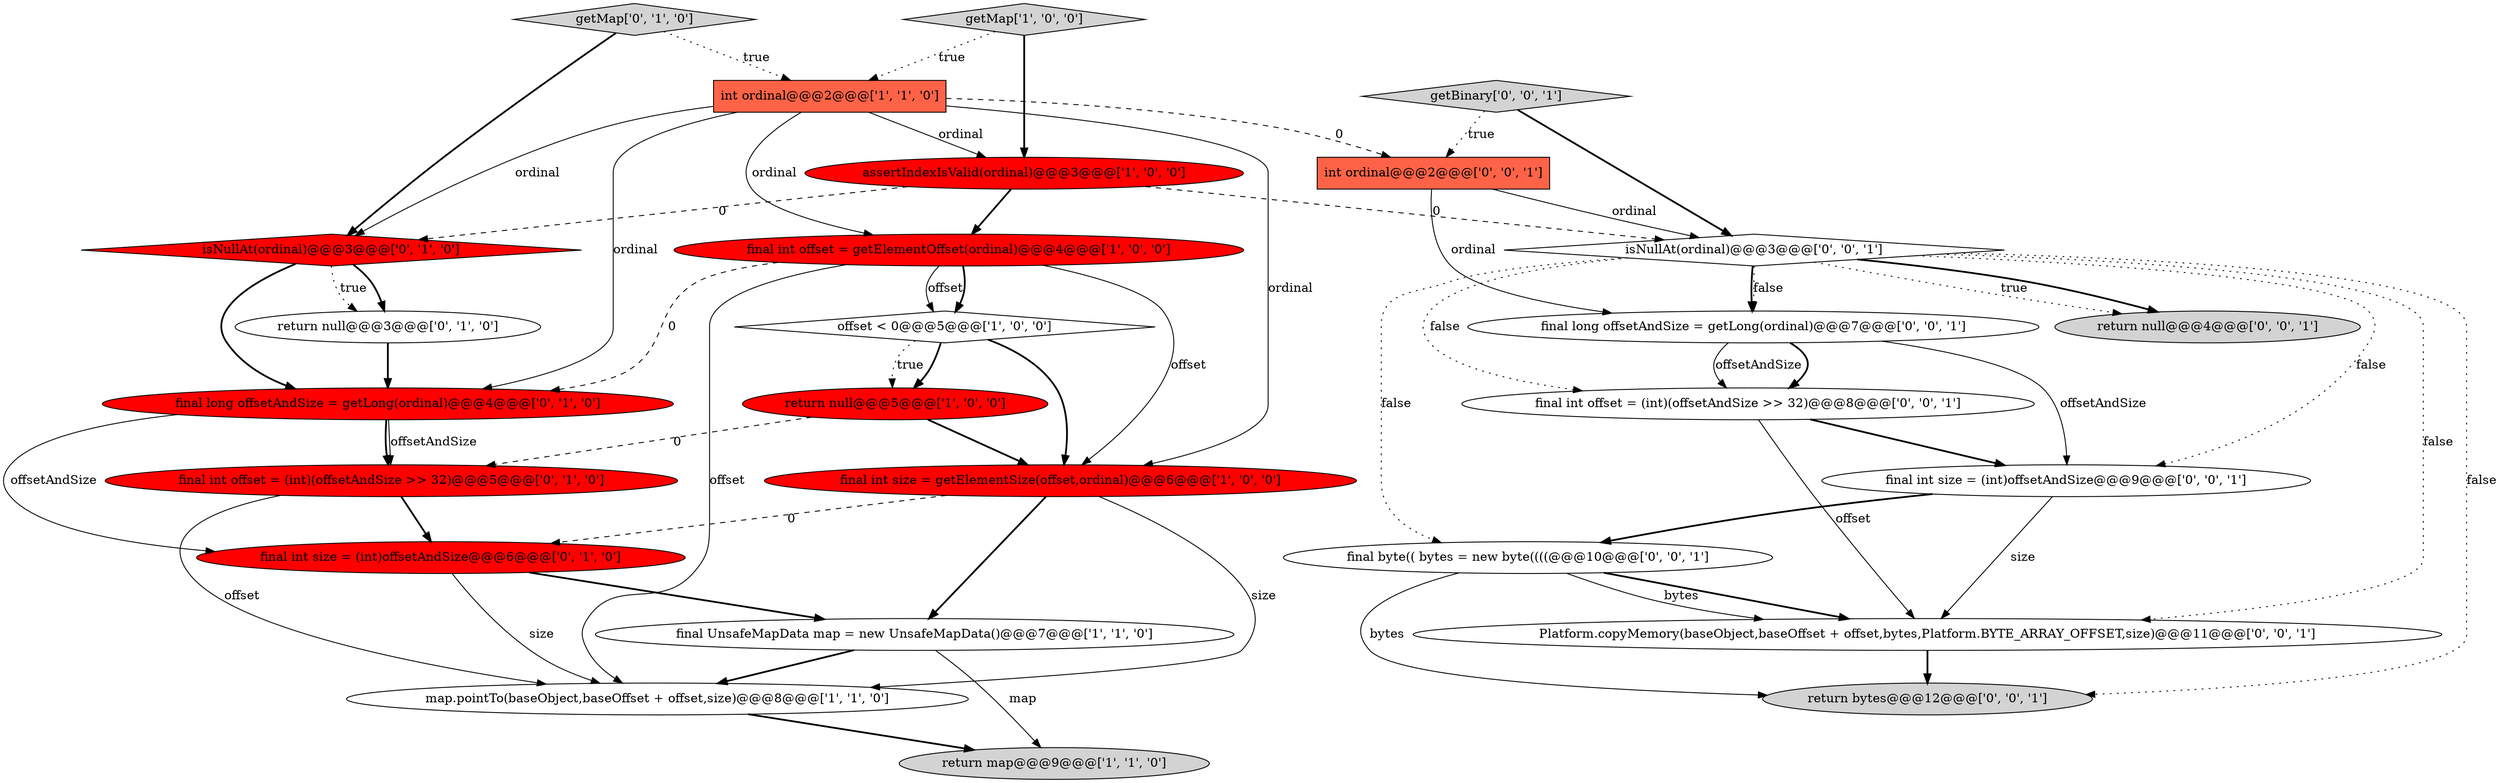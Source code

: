 digraph {
6 [style = filled, label = "int ordinal@@@2@@@['1', '1', '0']", fillcolor = tomato, shape = box image = "AAA0AAABBB1BBB"];
21 [style = filled, label = "final byte(( bytes = new byte((((@@@10@@@['0', '0', '1']", fillcolor = white, shape = ellipse image = "AAA0AAABBB3BBB"];
25 [style = filled, label = "final int offset = (int)(offsetAndSize >> 32)@@@8@@@['0', '0', '1']", fillcolor = white, shape = ellipse image = "AAA0AAABBB3BBB"];
10 [style = filled, label = "final long offsetAndSize = getLong(ordinal)@@@4@@@['0', '1', '0']", fillcolor = red, shape = ellipse image = "AAA1AAABBB2BBB"];
23 [style = filled, label = "return bytes@@@12@@@['0', '0', '1']", fillcolor = lightgray, shape = ellipse image = "AAA0AAABBB3BBB"];
4 [style = filled, label = "return map@@@9@@@['1', '1', '0']", fillcolor = lightgray, shape = ellipse image = "AAA0AAABBB1BBB"];
24 [style = filled, label = "final int size = (int)offsetAndSize@@@9@@@['0', '0', '1']", fillcolor = white, shape = ellipse image = "AAA0AAABBB3BBB"];
14 [style = filled, label = "getMap['0', '1', '0']", fillcolor = lightgray, shape = diamond image = "AAA0AAABBB2BBB"];
3 [style = filled, label = "getMap['1', '0', '0']", fillcolor = lightgray, shape = diamond image = "AAA0AAABBB1BBB"];
1 [style = filled, label = "final UnsafeMapData map = new UnsafeMapData()@@@7@@@['1', '1', '0']", fillcolor = white, shape = ellipse image = "AAA0AAABBB1BBB"];
19 [style = filled, label = "getBinary['0', '0', '1']", fillcolor = lightgray, shape = diamond image = "AAA0AAABBB3BBB"];
12 [style = filled, label = "final int offset = (int)(offsetAndSize >> 32)@@@5@@@['0', '1', '0']", fillcolor = red, shape = ellipse image = "AAA1AAABBB2BBB"];
16 [style = filled, label = "return null@@@4@@@['0', '0', '1']", fillcolor = lightgray, shape = ellipse image = "AAA0AAABBB3BBB"];
2 [style = filled, label = "assertIndexIsValid(ordinal)@@@3@@@['1', '0', '0']", fillcolor = red, shape = ellipse image = "AAA1AAABBB1BBB"];
8 [style = filled, label = "return null@@@5@@@['1', '0', '0']", fillcolor = red, shape = ellipse image = "AAA1AAABBB1BBB"];
7 [style = filled, label = "map.pointTo(baseObject,baseOffset + offset,size)@@@8@@@['1', '1', '0']", fillcolor = white, shape = ellipse image = "AAA0AAABBB1BBB"];
18 [style = filled, label = "Platform.copyMemory(baseObject,baseOffset + offset,bytes,Platform.BYTE_ARRAY_OFFSET,size)@@@11@@@['0', '0', '1']", fillcolor = white, shape = ellipse image = "AAA0AAABBB3BBB"];
17 [style = filled, label = "isNullAt(ordinal)@@@3@@@['0', '0', '1']", fillcolor = white, shape = diamond image = "AAA0AAABBB3BBB"];
11 [style = filled, label = "return null@@@3@@@['0', '1', '0']", fillcolor = white, shape = ellipse image = "AAA0AAABBB2BBB"];
15 [style = filled, label = "isNullAt(ordinal)@@@3@@@['0', '1', '0']", fillcolor = red, shape = diamond image = "AAA1AAABBB2BBB"];
9 [style = filled, label = "final int size = getElementSize(offset,ordinal)@@@6@@@['1', '0', '0']", fillcolor = red, shape = ellipse image = "AAA1AAABBB1BBB"];
22 [style = filled, label = "final long offsetAndSize = getLong(ordinal)@@@7@@@['0', '0', '1']", fillcolor = white, shape = ellipse image = "AAA0AAABBB3BBB"];
13 [style = filled, label = "final int size = (int)offsetAndSize@@@6@@@['0', '1', '0']", fillcolor = red, shape = ellipse image = "AAA1AAABBB2BBB"];
0 [style = filled, label = "final int offset = getElementOffset(ordinal)@@@4@@@['1', '0', '0']", fillcolor = red, shape = ellipse image = "AAA1AAABBB1BBB"];
5 [style = filled, label = "offset < 0@@@5@@@['1', '0', '0']", fillcolor = white, shape = diamond image = "AAA0AAABBB1BBB"];
20 [style = filled, label = "int ordinal@@@2@@@['0', '0', '1']", fillcolor = tomato, shape = box image = "AAA0AAABBB3BBB"];
5->8 [style = bold, label=""];
22->25 [style = bold, label=""];
15->10 [style = bold, label=""];
1->4 [style = solid, label="map"];
12->7 [style = solid, label="offset"];
5->9 [style = bold, label=""];
18->23 [style = bold, label=""];
0->9 [style = solid, label="offset"];
6->20 [style = dashed, label="0"];
22->25 [style = solid, label="offsetAndSize"];
19->20 [style = dotted, label="true"];
6->0 [style = solid, label="ordinal"];
6->15 [style = solid, label="ordinal"];
6->9 [style = solid, label="ordinal"];
8->12 [style = dashed, label="0"];
0->7 [style = solid, label="offset"];
19->17 [style = bold, label=""];
7->4 [style = bold, label=""];
0->5 [style = solid, label="offset"];
17->22 [style = bold, label=""];
3->6 [style = dotted, label="true"];
2->17 [style = dashed, label="0"];
1->7 [style = bold, label=""];
21->18 [style = bold, label=""];
13->1 [style = bold, label=""];
0->10 [style = dashed, label="0"];
20->22 [style = solid, label="ordinal"];
6->10 [style = solid, label="ordinal"];
2->15 [style = dashed, label="0"];
10->12 [style = solid, label="offsetAndSize"];
17->16 [style = dotted, label="true"];
12->13 [style = bold, label=""];
25->24 [style = bold, label=""];
17->22 [style = dotted, label="false"];
2->0 [style = bold, label=""];
21->18 [style = solid, label="bytes"];
15->11 [style = bold, label=""];
3->2 [style = bold, label=""];
24->21 [style = bold, label=""];
21->23 [style = solid, label="bytes"];
17->21 [style = dotted, label="false"];
20->17 [style = solid, label="ordinal"];
11->10 [style = bold, label=""];
10->12 [style = bold, label=""];
17->25 [style = dotted, label="false"];
9->13 [style = dashed, label="0"];
10->13 [style = solid, label="offsetAndSize"];
6->2 [style = solid, label="ordinal"];
8->9 [style = bold, label=""];
22->24 [style = solid, label="offsetAndSize"];
15->11 [style = dotted, label="true"];
17->18 [style = dotted, label="false"];
13->7 [style = solid, label="size"];
25->18 [style = solid, label="offset"];
14->15 [style = bold, label=""];
5->8 [style = dotted, label="true"];
9->1 [style = bold, label=""];
17->23 [style = dotted, label="false"];
9->7 [style = solid, label="size"];
24->18 [style = solid, label="size"];
17->24 [style = dotted, label="false"];
17->16 [style = bold, label=""];
0->5 [style = bold, label=""];
14->6 [style = dotted, label="true"];
}
